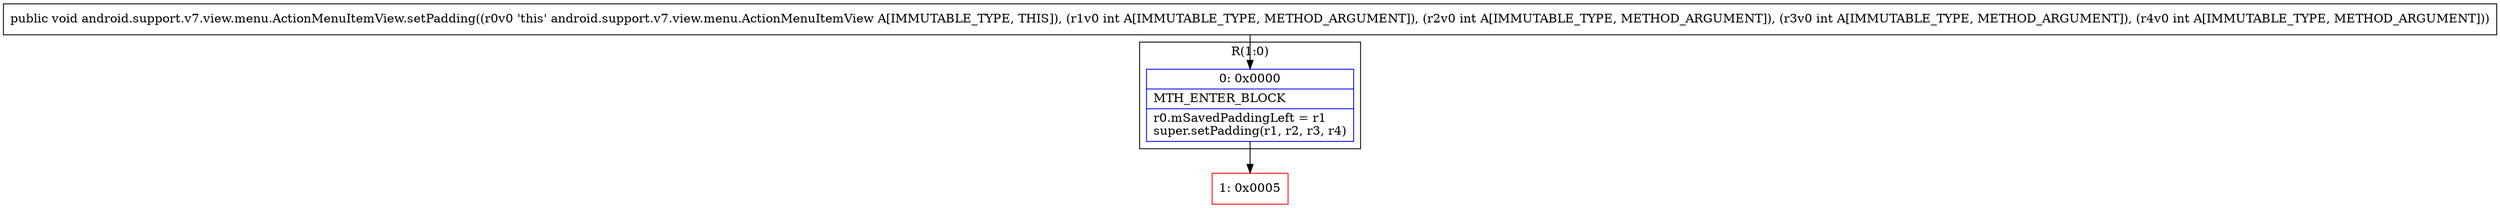 digraph "CFG forandroid.support.v7.view.menu.ActionMenuItemView.setPadding(IIII)V" {
subgraph cluster_Region_453562636 {
label = "R(1:0)";
node [shape=record,color=blue];
Node_0 [shape=record,label="{0\:\ 0x0000|MTH_ENTER_BLOCK\l|r0.mSavedPaddingLeft = r1\lsuper.setPadding(r1, r2, r3, r4)\l}"];
}
Node_1 [shape=record,color=red,label="{1\:\ 0x0005}"];
MethodNode[shape=record,label="{public void android.support.v7.view.menu.ActionMenuItemView.setPadding((r0v0 'this' android.support.v7.view.menu.ActionMenuItemView A[IMMUTABLE_TYPE, THIS]), (r1v0 int A[IMMUTABLE_TYPE, METHOD_ARGUMENT]), (r2v0 int A[IMMUTABLE_TYPE, METHOD_ARGUMENT]), (r3v0 int A[IMMUTABLE_TYPE, METHOD_ARGUMENT]), (r4v0 int A[IMMUTABLE_TYPE, METHOD_ARGUMENT])) }"];
MethodNode -> Node_0;
Node_0 -> Node_1;
}

